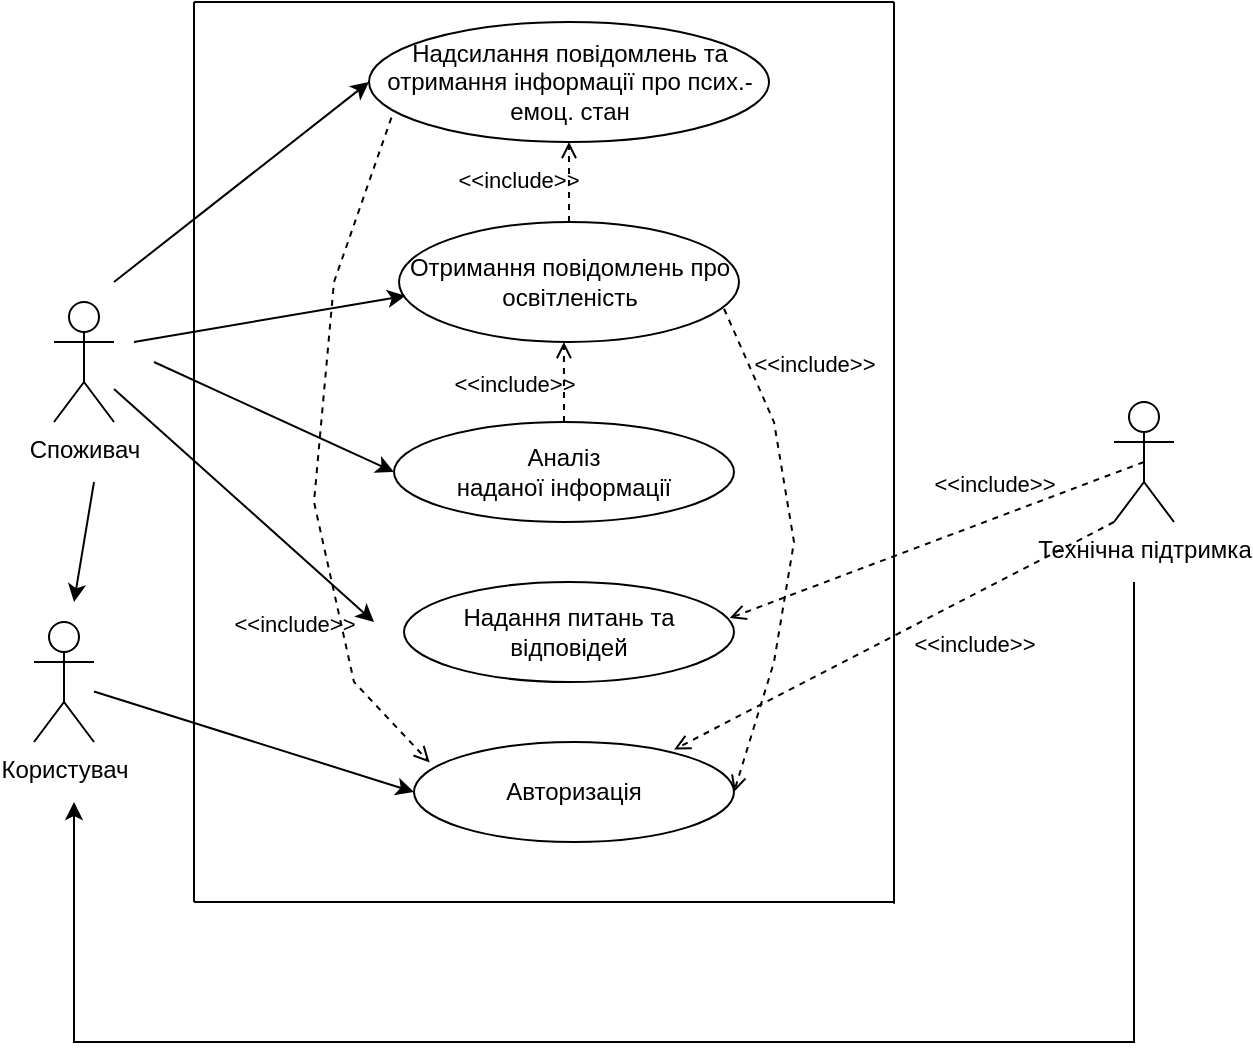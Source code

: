 <mxfile version="21.8.2" type="device">
  <diagram name="Страница — 1" id="AwAv7-zIrgekze_ICKMB">
    <mxGraphModel dx="1060" dy="458" grid="1" gridSize="10" guides="1" tooltips="1" connect="1" arrows="1" fold="1" page="1" pageScale="1" pageWidth="827" pageHeight="1169" math="0" shadow="0">
      <root>
        <mxCell id="0" />
        <mxCell id="1" parent="0" />
        <mxCell id="qByTygdXkCZE7n3OVfzW-1" value="Споживач" style="shape=umlActor;verticalLabelPosition=bottom;verticalAlign=top;html=1;outlineConnect=0;" vertex="1" parent="1">
          <mxGeometry x="120" y="150" width="30" height="60" as="geometry" />
        </mxCell>
        <mxCell id="qByTygdXkCZE7n3OVfzW-2" value="Аналіз &lt;br&gt;наданої інформації" style="ellipse;whiteSpace=wrap;html=1;" vertex="1" parent="1">
          <mxGeometry x="290" y="210" width="170" height="50" as="geometry" />
        </mxCell>
        <mxCell id="qByTygdXkCZE7n3OVfzW-3" value="Отримання повідомлень про освітленість" style="ellipse;whiteSpace=wrap;html=1;" vertex="1" parent="1">
          <mxGeometry x="292.5" y="110" width="170" height="60" as="geometry" />
        </mxCell>
        <mxCell id="qByTygdXkCZE7n3OVfzW-4" value="Надсилання повідомлень та отримання інформації про псих.-емоц. стан" style="ellipse;whiteSpace=wrap;html=1;" vertex="1" parent="1">
          <mxGeometry x="277.5" y="10" width="200" height="60" as="geometry" />
        </mxCell>
        <mxCell id="qByTygdXkCZE7n3OVfzW-5" value="Надання питань та відповідей" style="ellipse;whiteSpace=wrap;html=1;" vertex="1" parent="1">
          <mxGeometry x="295" y="290" width="165" height="50" as="geometry" />
        </mxCell>
        <mxCell id="qByTygdXkCZE7n3OVfzW-6" value="Авторизація" style="ellipse;whiteSpace=wrap;html=1;" vertex="1" parent="1">
          <mxGeometry x="300" y="370" width="160" height="50" as="geometry" />
        </mxCell>
        <mxCell id="qByTygdXkCZE7n3OVfzW-8" value="Користувач" style="shape=umlActor;verticalLabelPosition=bottom;verticalAlign=top;html=1;" vertex="1" parent="1">
          <mxGeometry x="110" y="310" width="30" height="60" as="geometry" />
        </mxCell>
        <mxCell id="qByTygdXkCZE7n3OVfzW-11" value="Технічна підтримка" style="shape=umlActor;verticalLabelPosition=bottom;verticalAlign=top;html=1;" vertex="1" parent="1">
          <mxGeometry x="650" y="200" width="30" height="60" as="geometry" />
        </mxCell>
        <mxCell id="qByTygdXkCZE7n3OVfzW-14" value="&amp;lt;&amp;lt;include&amp;gt;&amp;gt;" style="html=1;verticalAlign=bottom;labelBackgroundColor=none;endArrow=open;endFill=0;dashed=1;rounded=0;exitX=0.056;exitY=0.797;exitDx=0;exitDy=0;exitPerimeter=0;entryX=0.049;entryY=0.205;entryDx=0;entryDy=0;entryPerimeter=0;" edge="1" parent="1" source="qByTygdXkCZE7n3OVfzW-4" target="qByTygdXkCZE7n3OVfzW-6">
          <mxGeometry x="0.529" y="-25" width="160" relative="1" as="geometry">
            <mxPoint x="330" y="280" as="sourcePoint" />
            <mxPoint x="490" y="280" as="targetPoint" />
            <Array as="points">
              <mxPoint x="260" y="140" />
              <mxPoint x="250" y="250" />
              <mxPoint x="270" y="340" />
            </Array>
            <mxPoint as="offset" />
          </mxGeometry>
        </mxCell>
        <mxCell id="qByTygdXkCZE7n3OVfzW-15" value="&amp;lt;&amp;lt;include&amp;gt;&amp;gt;" style="html=1;verticalAlign=bottom;labelBackgroundColor=none;endArrow=open;endFill=0;dashed=1;rounded=0;exitX=0.5;exitY=0;exitDx=0;exitDy=0;entryX=0.5;entryY=1;entryDx=0;entryDy=0;" edge="1" parent="1" source="qByTygdXkCZE7n3OVfzW-3" target="qByTygdXkCZE7n3OVfzW-4">
          <mxGeometry x="-0.369" y="26" width="160" relative="1" as="geometry">
            <mxPoint x="430" y="140" as="sourcePoint" />
            <mxPoint x="590" y="140" as="targetPoint" />
            <mxPoint as="offset" />
          </mxGeometry>
        </mxCell>
        <mxCell id="qByTygdXkCZE7n3OVfzW-16" value="&amp;lt;&amp;lt;include&amp;gt;&amp;gt;" style="html=1;verticalAlign=bottom;labelBackgroundColor=none;endArrow=open;endFill=0;dashed=1;rounded=0;exitX=0.5;exitY=0;exitDx=0;exitDy=0;entryX=0.485;entryY=1;entryDx=0;entryDy=0;entryPerimeter=0;" edge="1" parent="1" source="qByTygdXkCZE7n3OVfzW-2" target="qByTygdXkCZE7n3OVfzW-3">
          <mxGeometry x="-0.498" y="25" width="160" relative="1" as="geometry">
            <mxPoint x="400" y="200" as="sourcePoint" />
            <mxPoint x="380" y="170" as="targetPoint" />
            <mxPoint as="offset" />
          </mxGeometry>
        </mxCell>
        <mxCell id="qByTygdXkCZE7n3OVfzW-17" value="&amp;lt;&amp;lt;include&amp;gt;&amp;gt;" style="html=1;verticalAlign=bottom;labelBackgroundColor=none;endArrow=open;endFill=0;dashed=1;rounded=0;exitX=0.956;exitY=0.723;exitDx=0;exitDy=0;exitPerimeter=0;entryX=1;entryY=0.5;entryDx=0;entryDy=0;" edge="1" parent="1" source="qByTygdXkCZE7n3OVfzW-3" target="qByTygdXkCZE7n3OVfzW-6">
          <mxGeometry x="-0.589" y="26" width="160" relative="1" as="geometry">
            <mxPoint x="460" y="160" as="sourcePoint" />
            <mxPoint x="620" y="160" as="targetPoint" />
            <Array as="points">
              <mxPoint x="480" y="210" />
              <mxPoint x="490" y="270" />
              <mxPoint x="480" y="330" />
            </Array>
            <mxPoint as="offset" />
          </mxGeometry>
        </mxCell>
        <mxCell id="qByTygdXkCZE7n3OVfzW-18" value="&amp;lt;&amp;lt;include&amp;gt;&amp;gt;" style="html=1;verticalAlign=bottom;labelBackgroundColor=none;endArrow=open;endFill=0;dashed=1;rounded=0;entryX=0.987;entryY=0.361;entryDx=0;entryDy=0;entryPerimeter=0;exitX=0.5;exitY=0.5;exitDx=0;exitDy=0;exitPerimeter=0;" edge="1" parent="1" source="qByTygdXkCZE7n3OVfzW-11" target="qByTygdXkCZE7n3OVfzW-5">
          <mxGeometry x="-0.302" y="-8" width="160" relative="1" as="geometry">
            <mxPoint x="330" y="280" as="sourcePoint" />
            <mxPoint x="490" y="280" as="targetPoint" />
            <mxPoint as="offset" />
          </mxGeometry>
        </mxCell>
        <mxCell id="qByTygdXkCZE7n3OVfzW-19" value="&amp;lt;&amp;lt;include&amp;gt;&amp;gt;" style="html=1;verticalAlign=bottom;labelBackgroundColor=none;endArrow=open;endFill=0;dashed=1;rounded=0;exitX=0;exitY=1;exitDx=0;exitDy=0;exitPerimeter=0;entryX=0.813;entryY=0.075;entryDx=0;entryDy=0;entryPerimeter=0;" edge="1" parent="1" source="qByTygdXkCZE7n3OVfzW-11" target="qByTygdXkCZE7n3OVfzW-6">
          <mxGeometry x="-0.238" y="30" width="160" relative="1" as="geometry">
            <mxPoint x="520" y="340" as="sourcePoint" />
            <mxPoint x="680" y="340" as="targetPoint" />
            <mxPoint as="offset" />
          </mxGeometry>
        </mxCell>
        <mxCell id="qByTygdXkCZE7n3OVfzW-21" value="" style="endArrow=none;html=1;rounded=0;" edge="1" parent="1">
          <mxGeometry width="50" height="50" relative="1" as="geometry">
            <mxPoint x="190" y="450" as="sourcePoint" />
            <mxPoint x="190" as="targetPoint" />
          </mxGeometry>
        </mxCell>
        <mxCell id="qByTygdXkCZE7n3OVfzW-22" value="" style="endArrow=none;html=1;rounded=0;" edge="1" parent="1">
          <mxGeometry width="50" height="50" relative="1" as="geometry">
            <mxPoint x="190" as="sourcePoint" />
            <mxPoint x="540" as="targetPoint" />
          </mxGeometry>
        </mxCell>
        <mxCell id="qByTygdXkCZE7n3OVfzW-23" value="" style="endArrow=none;html=1;rounded=0;" edge="1" parent="1">
          <mxGeometry width="50" height="50" relative="1" as="geometry">
            <mxPoint x="540" y="450.926" as="sourcePoint" />
            <mxPoint x="540" as="targetPoint" />
          </mxGeometry>
        </mxCell>
        <mxCell id="qByTygdXkCZE7n3OVfzW-24" value="" style="endArrow=none;html=1;rounded=0;" edge="1" parent="1">
          <mxGeometry width="50" height="50" relative="1" as="geometry">
            <mxPoint x="190" y="450" as="sourcePoint" />
            <mxPoint x="540" y="450" as="targetPoint" />
          </mxGeometry>
        </mxCell>
        <mxCell id="qByTygdXkCZE7n3OVfzW-25" value="" style="endArrow=classic;html=1;rounded=0;entryX=0;entryY=0.5;entryDx=0;entryDy=0;" edge="1" parent="1" source="qByTygdXkCZE7n3OVfzW-8" target="qByTygdXkCZE7n3OVfzW-6">
          <mxGeometry width="50" height="50" relative="1" as="geometry">
            <mxPoint x="380" y="300" as="sourcePoint" />
            <mxPoint x="430" y="250" as="targetPoint" />
          </mxGeometry>
        </mxCell>
        <mxCell id="qByTygdXkCZE7n3OVfzW-26" value="" style="endArrow=classic;html=1;rounded=0;" edge="1" parent="1" source="qByTygdXkCZE7n3OVfzW-1">
          <mxGeometry width="50" height="50" relative="1" as="geometry">
            <mxPoint x="380" y="300" as="sourcePoint" />
            <mxPoint x="280" y="310" as="targetPoint" />
          </mxGeometry>
        </mxCell>
        <mxCell id="qByTygdXkCZE7n3OVfzW-27" value="" style="endArrow=classic;html=1;rounded=0;" edge="1" parent="1">
          <mxGeometry width="50" height="50" relative="1" as="geometry">
            <mxPoint x="140" y="240" as="sourcePoint" />
            <mxPoint x="130" y="300" as="targetPoint" />
          </mxGeometry>
        </mxCell>
        <mxCell id="qByTygdXkCZE7n3OVfzW-28" value="" style="endArrow=classic;html=1;rounded=0;entryX=0;entryY=0.5;entryDx=0;entryDy=0;" edge="1" parent="1" target="qByTygdXkCZE7n3OVfzW-2">
          <mxGeometry width="50" height="50" relative="1" as="geometry">
            <mxPoint x="170" y="180" as="sourcePoint" />
            <mxPoint x="430" y="250" as="targetPoint" />
          </mxGeometry>
        </mxCell>
        <mxCell id="qByTygdXkCZE7n3OVfzW-29" value="" style="endArrow=classic;html=1;rounded=0;entryX=0.019;entryY=0.615;entryDx=0;entryDy=0;entryPerimeter=0;" edge="1" parent="1" target="qByTygdXkCZE7n3OVfzW-3">
          <mxGeometry width="50" height="50" relative="1" as="geometry">
            <mxPoint x="160" y="170" as="sourcePoint" />
            <mxPoint x="430" y="250" as="targetPoint" />
          </mxGeometry>
        </mxCell>
        <mxCell id="qByTygdXkCZE7n3OVfzW-30" value="" style="endArrow=classic;html=1;rounded=0;entryX=0;entryY=0.5;entryDx=0;entryDy=0;" edge="1" parent="1" target="qByTygdXkCZE7n3OVfzW-4">
          <mxGeometry width="50" height="50" relative="1" as="geometry">
            <mxPoint x="150" y="140" as="sourcePoint" />
            <mxPoint x="430" y="250" as="targetPoint" />
          </mxGeometry>
        </mxCell>
        <mxCell id="qByTygdXkCZE7n3OVfzW-31" value="" style="endArrow=classic;html=1;rounded=0;" edge="1" parent="1">
          <mxGeometry width="50" height="50" relative="1" as="geometry">
            <mxPoint x="660" y="290" as="sourcePoint" />
            <mxPoint x="130" y="400" as="targetPoint" />
            <Array as="points">
              <mxPoint x="660" y="520" />
              <mxPoint x="130" y="520" />
            </Array>
          </mxGeometry>
        </mxCell>
      </root>
    </mxGraphModel>
  </diagram>
</mxfile>
